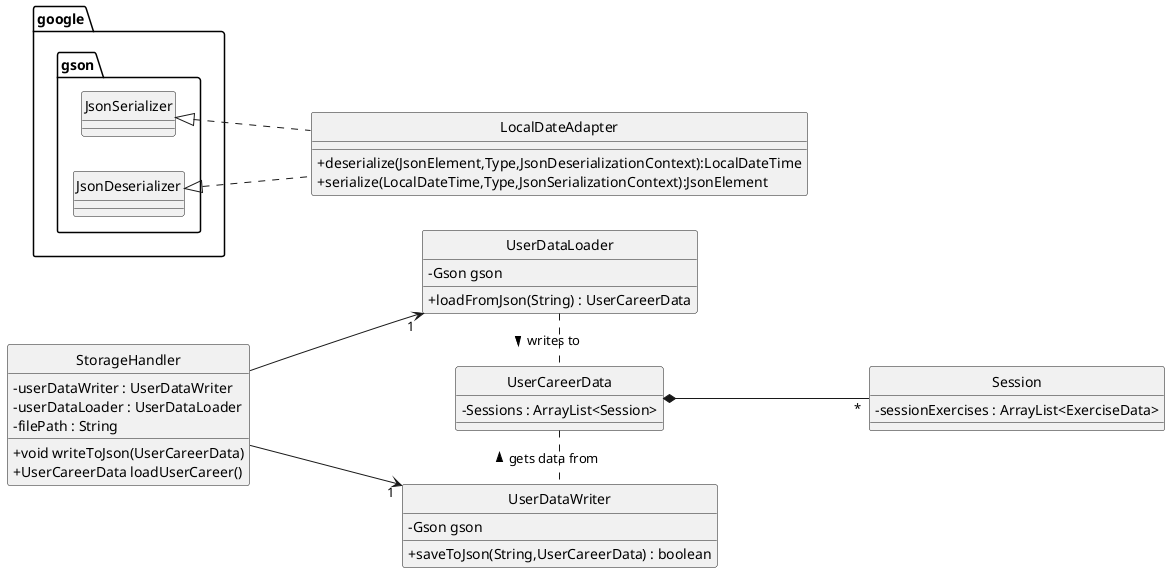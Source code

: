 @startuml
skinparam classAttributeIconSize 0
hide circle
left to right direction

class LocalDateAdapter {
+ deserialize(JsonElement,Type,JsonDeserializationContext):LocalDateTime
+ serialize(LocalDateTime,Type,JsonSerializationContext):JsonElement
}
class StorageHandler {
- userDataWriter : UserDataWriter
- userDataLoader : UserDataLoader
- filePath : String
+ void writeToJson(UserCareerData)
+ UserCareerData loadUserCareer()
}
class UserDataLoader {
- Gson gson
+ loadFromJson(String) : UserCareerData
}
class UserDataWriter {
- Gson gson
+ saveToJson(String,UserCareerData) : boolean
}

class Session{
- sessionExercises : ArrayList<ExerciseData>
}

class UserCareerData{
- Sessions : ArrayList<Session>
}

UserDataLoader . UserCareerData : writes to >
UserCareerData . UserDataWriter : gets data from <

UserCareerData *-- "*" Session

StorageHandler --> "1" UserDataLoader
StorageHandler --> "1" UserDataWriter

google.gson.JsonSerializer <|.. LocalDateAdapter
google.gson.JsonDeserializer <|.. LocalDateAdapter
@enduml